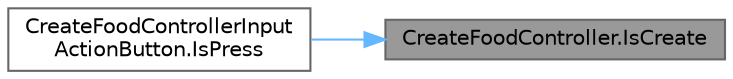 digraph "CreateFoodController.IsCreate"
{
 // LATEX_PDF_SIZE
  bgcolor="transparent";
  edge [fontname=Helvetica,fontsize=10,labelfontname=Helvetica,labelfontsize=10];
  node [fontname=Helvetica,fontsize=10,shape=box,height=0.2,width=0.4];
  rankdir="RL";
  Node1 [id="Node000001",label="CreateFoodController.IsCreate",height=0.2,width=0.4,color="gray40", fillcolor="grey60", style="filled", fontcolor="black",tooltip="料理が作成可能か"];
  Node1 -> Node2 [id="edge1_Node000001_Node000002",dir="back",color="steelblue1",style="solid",tooltip=" "];
  Node2 [id="Node000002",label="CreateFoodControllerInput\lActionButton.IsPress",height=0.2,width=0.4,color="grey40", fillcolor="white", style="filled",URL="$class_create_food_controller_input_action_button.html#a96f92b824d6b034425ccd34f6a1b277d",tooltip=" "];
}
